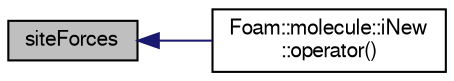 digraph "siteForces"
{
  bgcolor="transparent";
  edge [fontname="FreeSans",fontsize="10",labelfontname="FreeSans",labelfontsize="10"];
  node [fontname="FreeSans",fontsize="10",shape=record];
  rankdir="LR";
  Node338 [label="siteForces",height=0.2,width=0.4,color="black", fillcolor="grey75", style="filled", fontcolor="black"];
  Node338 -> Node339 [dir="back",color="midnightblue",fontsize="10",style="solid",fontname="FreeSans"];
  Node339 [label="Foam::molecule::iNew\l::operator()",height=0.2,width=0.4,color="black",URL="$a24402.html#a5e5219caac32f0ebcf427805a7112605"];
}
